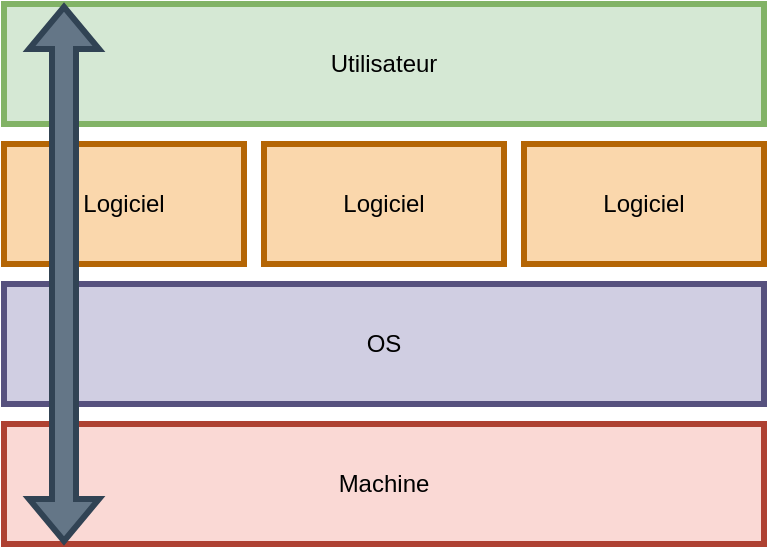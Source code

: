 <mxfile version="24.7.5">
  <diagram name="Page-1" id="YLQT_5ULRWEz5XhKWKpl">
    <mxGraphModel dx="1434" dy="870" grid="1" gridSize="10" guides="1" tooltips="1" connect="1" arrows="1" fold="1" page="1" pageScale="1" pageWidth="827" pageHeight="1169" background="#FFFFFF" math="0" shadow="0">
      <root>
        <mxCell id="0" />
        <mxCell id="1" parent="0" />
        <mxCell id="2NR0H8NnNp35vARoC_F7-1" value="Logiciel" style="rounded=0;whiteSpace=wrap;html=1;fillColor=#fad7ac;strokeColor=#b46504;strokeWidth=3;fontColor=#000000;" vertex="1" parent="1">
          <mxGeometry x="350" y="420" width="120" height="60" as="geometry" />
        </mxCell>
        <mxCell id="2NR0H8NnNp35vARoC_F7-5" value="Logiciel" style="rounded=0;whiteSpace=wrap;html=1;fillColor=#fad7ac;strokeColor=#b46504;strokeWidth=3;fontColor=#000000;" vertex="1" parent="1">
          <mxGeometry x="220" y="420" width="120" height="60" as="geometry" />
        </mxCell>
        <mxCell id="2NR0H8NnNp35vARoC_F7-6" value="Logiciel" style="rounded=0;whiteSpace=wrap;html=1;fillColor=#fad7ac;strokeColor=#b46504;strokeWidth=3;fontColor=#000000;" vertex="1" parent="1">
          <mxGeometry x="480" y="420" width="120" height="60" as="geometry" />
        </mxCell>
        <mxCell id="2NR0H8NnNp35vARoC_F7-8" value="OS" style="rounded=0;whiteSpace=wrap;html=1;fillColor=#d0cee2;strokeColor=#56517e;strokeWidth=3;fontColor=#000000;" vertex="1" parent="1">
          <mxGeometry x="220" y="490" width="380" height="60" as="geometry" />
        </mxCell>
        <mxCell id="2NR0H8NnNp35vARoC_F7-9" value="Machine" style="rounded=0;whiteSpace=wrap;html=1;fillColor=#fad9d5;strokeColor=#ae4132;strokeWidth=3;fontColor=#000000;" vertex="1" parent="1">
          <mxGeometry x="220" y="560" width="380" height="60" as="geometry" />
        </mxCell>
        <mxCell id="2NR0H8NnNp35vARoC_F7-10" value="Utilisateur" style="rounded=0;whiteSpace=wrap;html=1;fillColor=#d5e8d4;strokeColor=#82b366;strokeWidth=3;fontColor=#000000;" vertex="1" parent="1">
          <mxGeometry x="220" y="350" width="380" height="60" as="geometry" />
        </mxCell>
        <mxCell id="2NR0H8NnNp35vARoC_F7-11" value="" style="shape=flexArrow;endArrow=classic;startArrow=classic;html=1;rounded=0;fillColor=#647687;strokeColor=#314354;strokeWidth=3;" edge="1" parent="1">
          <mxGeometry width="100" height="100" relative="1" as="geometry">
            <mxPoint x="250" y="620" as="sourcePoint" />
            <mxPoint x="250" y="350" as="targetPoint" />
          </mxGeometry>
        </mxCell>
      </root>
    </mxGraphModel>
  </diagram>
</mxfile>
